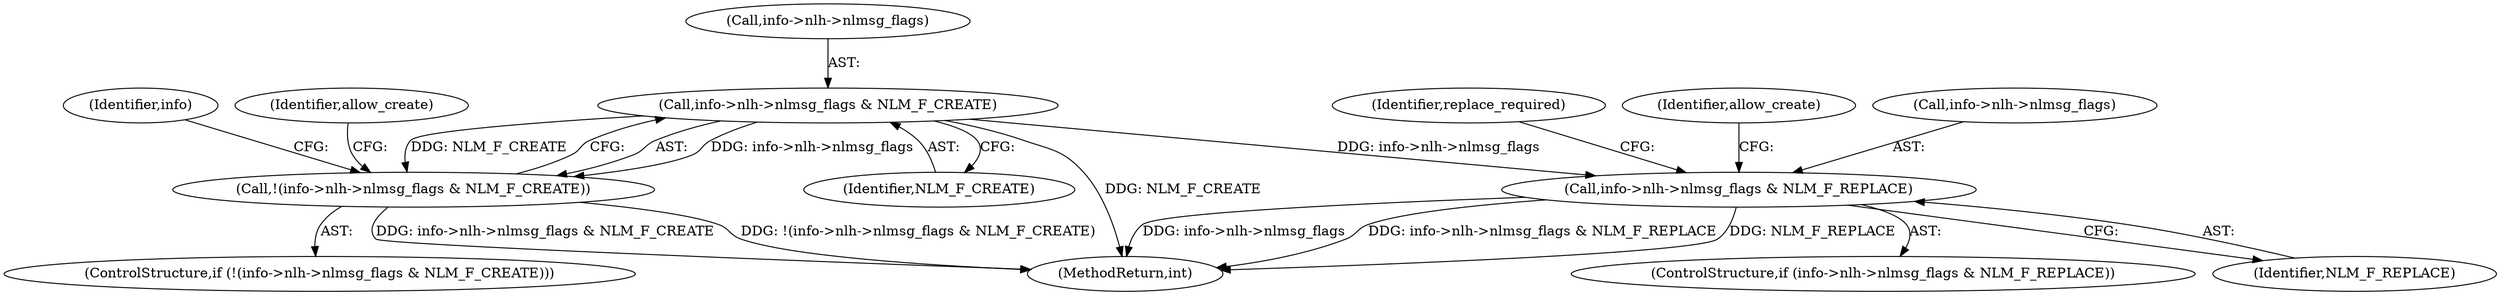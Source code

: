 digraph "0_linux_ae7b4e1f213aa659aedf9c6ecad0bf5f0476e1e2@pointer" {
"1000137" [label="(Call,info->nlh->nlmsg_flags & NLM_F_CREATE)"];
"1000136" [label="(Call,!(info->nlh->nlmsg_flags & NLM_F_CREATE))"];
"1000148" [label="(Call,info->nlh->nlmsg_flags & NLM_F_REPLACE)"];
"1000426" [label="(MethodReturn,int)"];
"1000154" [label="(Identifier,NLM_F_REPLACE)"];
"1000135" [label="(ControlStructure,if (!(info->nlh->nlmsg_flags & NLM_F_CREATE)))"];
"1000156" [label="(Identifier,replace_required)"];
"1000161" [label="(Identifier,allow_create)"];
"1000151" [label="(Identifier,info)"];
"1000148" [label="(Call,info->nlh->nlmsg_flags & NLM_F_REPLACE)"];
"1000138" [label="(Call,info->nlh->nlmsg_flags)"];
"1000143" [label="(Identifier,NLM_F_CREATE)"];
"1000136" [label="(Call,!(info->nlh->nlmsg_flags & NLM_F_CREATE))"];
"1000147" [label="(ControlStructure,if (info->nlh->nlmsg_flags & NLM_F_REPLACE))"];
"1000137" [label="(Call,info->nlh->nlmsg_flags & NLM_F_CREATE)"];
"1000149" [label="(Call,info->nlh->nlmsg_flags)"];
"1000145" [label="(Identifier,allow_create)"];
"1000137" -> "1000136"  [label="AST: "];
"1000137" -> "1000143"  [label="CFG: "];
"1000138" -> "1000137"  [label="AST: "];
"1000143" -> "1000137"  [label="AST: "];
"1000136" -> "1000137"  [label="CFG: "];
"1000137" -> "1000426"  [label="DDG: NLM_F_CREATE"];
"1000137" -> "1000136"  [label="DDG: info->nlh->nlmsg_flags"];
"1000137" -> "1000136"  [label="DDG: NLM_F_CREATE"];
"1000137" -> "1000148"  [label="DDG: info->nlh->nlmsg_flags"];
"1000136" -> "1000135"  [label="AST: "];
"1000145" -> "1000136"  [label="CFG: "];
"1000151" -> "1000136"  [label="CFG: "];
"1000136" -> "1000426"  [label="DDG: !(info->nlh->nlmsg_flags & NLM_F_CREATE)"];
"1000136" -> "1000426"  [label="DDG: info->nlh->nlmsg_flags & NLM_F_CREATE"];
"1000148" -> "1000147"  [label="AST: "];
"1000148" -> "1000154"  [label="CFG: "];
"1000149" -> "1000148"  [label="AST: "];
"1000154" -> "1000148"  [label="AST: "];
"1000156" -> "1000148"  [label="CFG: "];
"1000161" -> "1000148"  [label="CFG: "];
"1000148" -> "1000426"  [label="DDG: info->nlh->nlmsg_flags"];
"1000148" -> "1000426"  [label="DDG: info->nlh->nlmsg_flags & NLM_F_REPLACE"];
"1000148" -> "1000426"  [label="DDG: NLM_F_REPLACE"];
}
